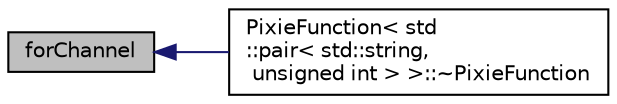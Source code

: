 digraph "forChannel"
{
  edge [fontname="Helvetica",fontsize="10",labelfontname="Helvetica",labelfontsize="10"];
  node [fontname="Helvetica",fontsize="10",shape=record];
  rankdir="LR";
  Node1 [label="forChannel",height=0.2,width=0.4,color="black", fillcolor="grey75", style="filled", fontcolor="black"];
  Node1 -> Node2 [dir="back",color="midnightblue",fontsize="10",style="solid",fontname="Helvetica"];
  Node2 [label="PixieFunction\< std\l::pair\< std::string,\l unsigned int \> \>::~PixieFunction",height=0.2,width=0.4,color="black", fillcolor="white", style="filled",URL="$d4/df8/class_pixie_function.html#ad90c890b6e8eea3a7d7de1723d65d423"];
}
